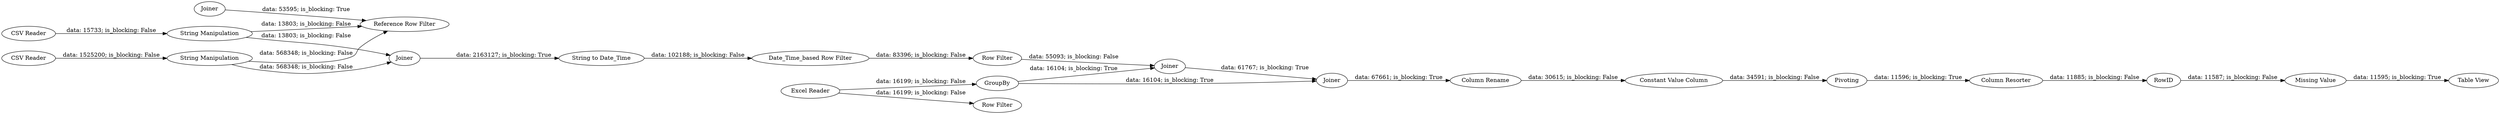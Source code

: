 digraph {
	"6169255004211460287_8" [label=Joiner]
	"6169255004211460287_9" [label="Reference Row Filter"]
	"-4587977242871229849_2" [label="CSV Reader"]
	"-4587977242871229849_15" [label="Row Filter"]
	"-4587977242871229849_4" [label="String Manipulation"]
	"-4587977242871229849_18" [label=Joiner]
	"-4587977242871229849_21" [label="Constant Value Column"]
	"-4587977242871229849_1" [label="Excel Reader"]
	"-4587977242871229849_26" [label="Missing Value"]
	"-4587977242871229849_5" [label="String Manipulation"]
	"-4587977242871229849_13" [label="String to Date_Time"]
	"-4587977242871229849_3" [label="CSV Reader"]
	"-4587977242871229849_14" [label="Date_Time_based Row Filter"]
	"-4587977242871229849_10" [label=Joiner]
	"-4587977242871229849_16" [label=GroupBy]
	"-4587977242871229849_25" [label=RowID]
	"-4587977242871229849_24" [label="Table View"]
	"-4587977242871229849_17" [label="Row Filter"]
	"-4587977242871229849_6" [label=Joiner]
	"-4587977242871229849_19" [label="Column Rename"]
	"-4587977242871229849_20" [label=Pivoting]
	"-4587977242871229849_22" [label="Column Resorter"]
	"-4587977242871229849_14" -> "-4587977242871229849_15" [label="data: 83396; is_blocking: False"]
	"-4587977242871229849_2" -> "-4587977242871229849_4" [label="data: 15733; is_blocking: False"]
	"-4587977242871229849_10" -> "-4587977242871229849_18" [label="data: 61767; is_blocking: True"]
	"-4587977242871229849_16" -> "-4587977242871229849_10" [label="data: 16104; is_blocking: True"]
	"-4587977242871229849_26" -> "-4587977242871229849_24" [label="data: 11595; is_blocking: True"]
	"6169255004211460287_8" -> "6169255004211460287_9" [label="data: 53595; is_blocking: True"]
	"-4587977242871229849_13" -> "-4587977242871229849_14" [label="data: 102188; is_blocking: False"]
	"-4587977242871229849_1" -> "-4587977242871229849_17" [label="data: 16199; is_blocking: False"]
	"-4587977242871229849_25" -> "-4587977242871229849_26" [label="data: 11587; is_blocking: False"]
	"-4587977242871229849_4" -> "-4587977242871229849_6" [label="data: 13803; is_blocking: False"]
	"-4587977242871229849_4" -> "6169255004211460287_9" [label="data: 13803; is_blocking: False"]
	"-4587977242871229849_5" -> "-4587977242871229849_6" [label="data: 568348; is_blocking: False"]
	"-4587977242871229849_5" -> "6169255004211460287_9" [label="data: 568348; is_blocking: False"]
	"-4587977242871229849_15" -> "-4587977242871229849_10" [label="data: 55093; is_blocking: False"]
	"-4587977242871229849_1" -> "-4587977242871229849_16" [label="data: 16199; is_blocking: False"]
	"-4587977242871229849_3" -> "-4587977242871229849_5" [label="data: 1525200; is_blocking: False"]
	"-4587977242871229849_19" -> "-4587977242871229849_21" [label="data: 30615; is_blocking: False"]
	"-4587977242871229849_21" -> "-4587977242871229849_20" [label="data: 34591; is_blocking: False"]
	"-4587977242871229849_6" -> "-4587977242871229849_13" [label="data: 2163127; is_blocking: True"]
	"-4587977242871229849_16" -> "-4587977242871229849_18" [label="data: 16104; is_blocking: True"]
	"-4587977242871229849_18" -> "-4587977242871229849_19" [label="data: 67661; is_blocking: True"]
	"-4587977242871229849_20" -> "-4587977242871229849_22" [label="data: 11596; is_blocking: True"]
	"-4587977242871229849_22" -> "-4587977242871229849_25" [label="data: 11885; is_blocking: False"]
	rankdir=LR
}
